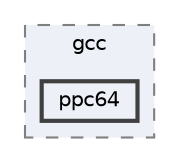 digraph "external/libcds/cds/compiler/gcc/ppc64"
{
 // LATEX_PDF_SIZE
  bgcolor="transparent";
  edge [fontname=Helvetica,fontsize=10,labelfontname=Helvetica,labelfontsize=10];
  node [fontname=Helvetica,fontsize=10,shape=box,height=0.2,width=0.4];
  compound=true
  subgraph clusterdir_7784f9b0c9c89af0e442d1445e4521a4 {
    graph [ bgcolor="#edf0f7", pencolor="grey50", label="gcc", fontname=Helvetica,fontsize=10 style="filled,dashed", URL="dir_7784f9b0c9c89af0e442d1445e4521a4.html",tooltip=""]
  dir_0b7f9239874a410e32dfe187db71ed3c [label="ppc64", fillcolor="#edf0f7", color="grey25", style="filled,bold", URL="dir_0b7f9239874a410e32dfe187db71ed3c.html",tooltip=""];
  }
}
